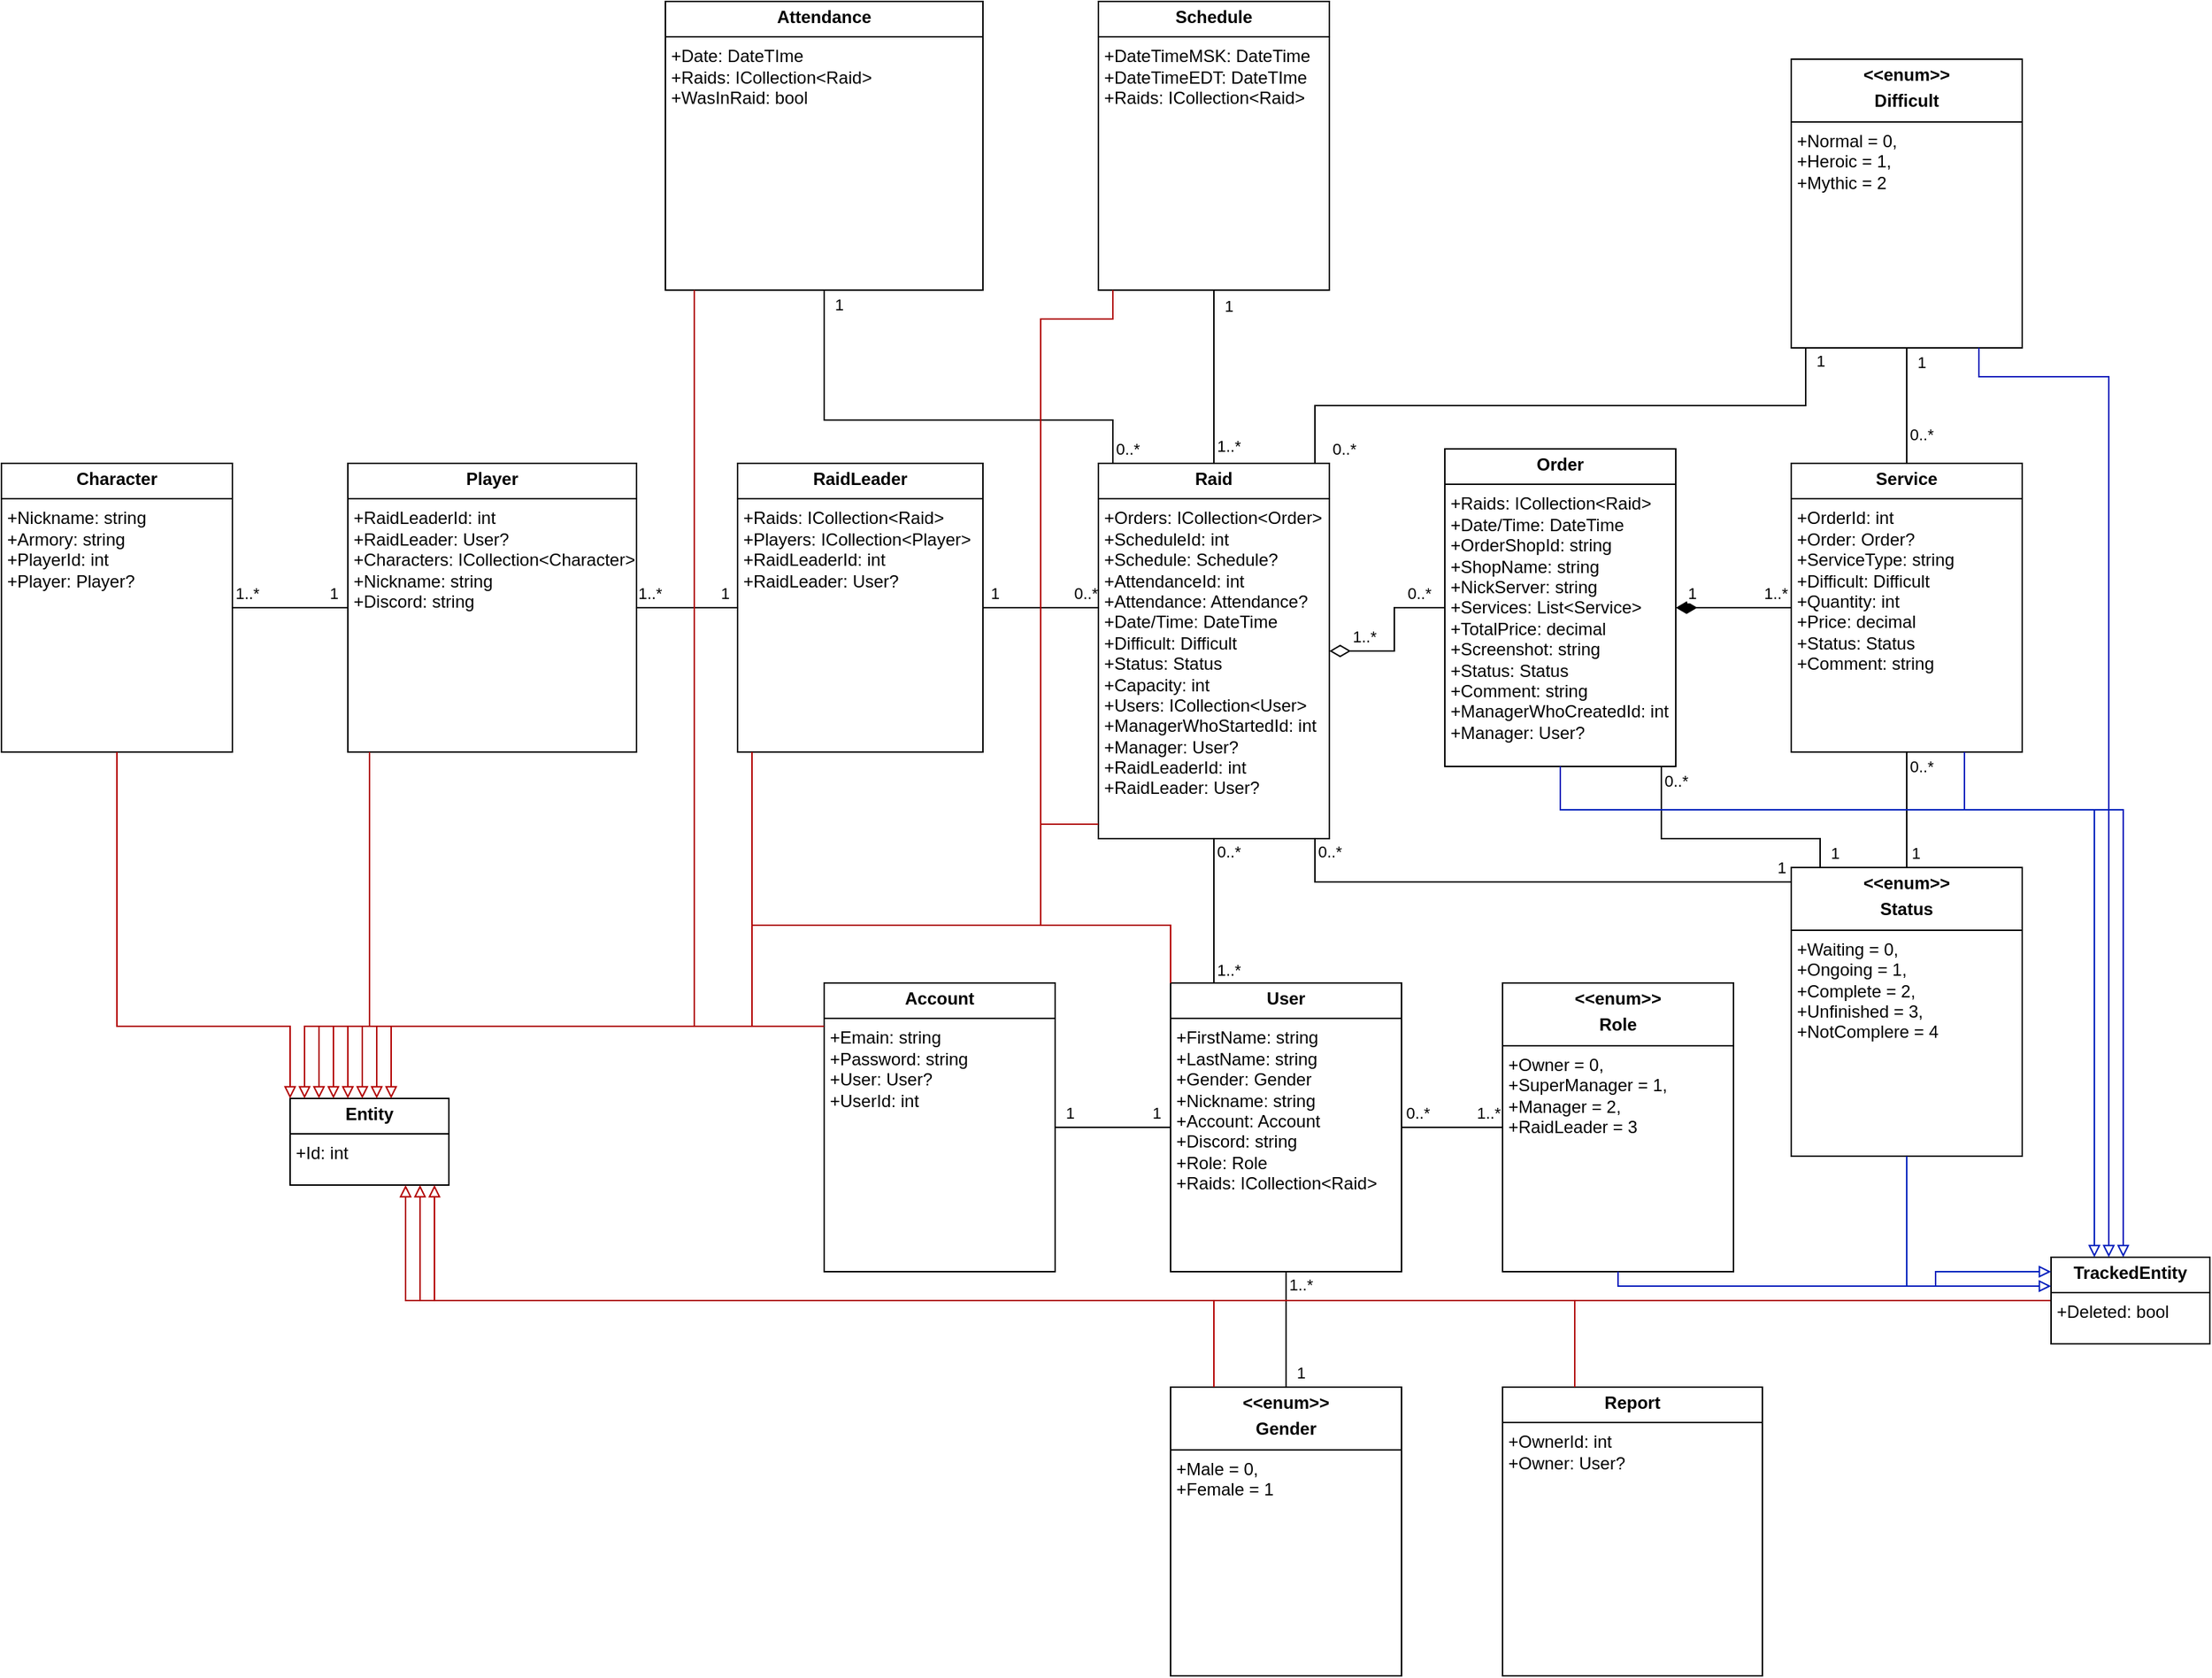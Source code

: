 <mxfile version="24.0.7" type="device">
  <diagram id="77C288hJzW4obfr29q6k" name="Страница — 1">
    <mxGraphModel dx="2595" dy="1624" grid="1" gridSize="10" guides="1" tooltips="1" connect="1" arrows="1" fold="1" page="1" pageScale="1" pageWidth="1169" pageHeight="827" math="0" shadow="0">
      <root>
        <mxCell id="0" />
        <mxCell id="1" parent="0" />
        <mxCell id="-LpLI6Wsh7tTM9T4UiT6-4" value="" style="edgeStyle=orthogonalEdgeStyle;rounded=0;orthogonalLoop=1;jettySize=auto;html=1;endArrow=diamondThin;endFill=0;startSize=6;endSize=12;" parent="1" source="k0Ee0VnrwTGtNqlD-m8w-1" target="zQSbb0ZGz_UOgyu7kRaQ-18" edge="1">
          <mxGeometry relative="1" as="geometry" />
        </mxCell>
        <mxCell id="-LpLI6Wsh7tTM9T4UiT6-5" value="1..*" style="edgeLabel;html=1;align=center;verticalAlign=middle;resizable=0;points=[];" parent="-LpLI6Wsh7tTM9T4UiT6-4" vertex="1" connectable="0">
          <mxGeometry x="0.757" relative="1" as="geometry">
            <mxPoint x="10" y="-10" as="offset" />
          </mxGeometry>
        </mxCell>
        <mxCell id="-LpLI6Wsh7tTM9T4UiT6-6" value="0..*" style="edgeLabel;html=1;align=center;verticalAlign=middle;resizable=0;points=[];" parent="-LpLI6Wsh7tTM9T4UiT6-4" vertex="1" connectable="0">
          <mxGeometry x="-0.443" y="1" relative="1" as="geometry">
            <mxPoint x="12" y="-11" as="offset" />
          </mxGeometry>
        </mxCell>
        <mxCell id="k0Ee0VnrwTGtNqlD-m8w-1" value="&lt;p style=&quot;margin:0px;margin-top:4px;text-align:center;&quot;&gt;&lt;b&gt;Order&lt;/b&gt;&lt;/p&gt;&lt;hr size=&quot;1&quot; style=&quot;border-style:solid;&quot;&gt;&lt;p style=&quot;margin:0px;margin-left:4px;&quot;&gt;+Raids: ICollection&amp;lt;Raid&amp;gt;&lt;/p&gt;&lt;p style=&quot;margin:0px;margin-left:4px;&quot;&gt;&lt;span style=&quot;background-color: initial;&quot;&gt;+Date/Time: DateTime&lt;/span&gt;&lt;br&gt;&lt;/p&gt;&lt;p style=&quot;margin:0px;margin-left:4px;&quot;&gt;+OrderShopId: string&lt;/p&gt;&lt;p style=&quot;margin:0px;margin-left:4px;&quot;&gt;+ShopName: string&lt;/p&gt;&lt;p style=&quot;margin:0px;margin-left:4px;&quot;&gt;+NickServer: string&lt;/p&gt;&lt;p style=&quot;margin:0px;margin-left:4px;&quot;&gt;+Services: List&amp;lt;Service&amp;gt;&lt;br&gt;+TotalPrice: decimal&lt;/p&gt;&lt;p style=&quot;margin:0px;margin-left:4px;&quot;&gt;+Screenshot: string&lt;/p&gt;&lt;p style=&quot;margin:0px;margin-left:4px;&quot;&gt;+Status: Status&lt;/p&gt;&lt;p style=&quot;margin:0px;margin-left:4px;&quot;&gt;+Comment: string&lt;br&gt;&lt;/p&gt;&lt;p style=&quot;margin:0px;margin-left:4px;&quot;&gt;+ManagerWhoCreatedId: int&lt;/p&gt;&lt;p style=&quot;margin:0px;margin-left:4px;&quot;&gt;+Manager: User?&lt;/p&gt;" style="verticalAlign=top;align=left;overflow=fill;html=1;whiteSpace=wrap;" parent="1" vertex="1">
          <mxGeometry x="960" y="110" width="160" height="220" as="geometry" />
        </mxCell>
        <mxCell id="-LpLI6Wsh7tTM9T4UiT6-1" style="edgeStyle=orthogonalEdgeStyle;rounded=0;orthogonalLoop=1;jettySize=auto;html=1;endArrow=diamondThin;endFill=1;startSize=6;endSize=12;" parent="1" source="k0Ee0VnrwTGtNqlD-m8w-2" target="k0Ee0VnrwTGtNqlD-m8w-1" edge="1">
          <mxGeometry relative="1" as="geometry" />
        </mxCell>
        <mxCell id="-LpLI6Wsh7tTM9T4UiT6-2" value="1" style="edgeLabel;html=1;align=center;verticalAlign=middle;resizable=0;points=[];" parent="-LpLI6Wsh7tTM9T4UiT6-1" vertex="1" connectable="0">
          <mxGeometry x="0.617" relative="1" as="geometry">
            <mxPoint x="-5" y="-10" as="offset" />
          </mxGeometry>
        </mxCell>
        <mxCell id="-LpLI6Wsh7tTM9T4UiT6-3" value="1..*" style="edgeLabel;html=1;align=center;verticalAlign=middle;resizable=0;points=[];" parent="-LpLI6Wsh7tTM9T4UiT6-1" vertex="1" connectable="0">
          <mxGeometry x="-0.717" y="-1" relative="1" as="geometry">
            <mxPoint y="-9" as="offset" />
          </mxGeometry>
        </mxCell>
        <mxCell id="k0Ee0VnrwTGtNqlD-m8w-2" value="&lt;p style=&quot;margin:0px;margin-top:4px;text-align:center;&quot;&gt;&lt;b&gt;Service&lt;/b&gt;&lt;/p&gt;&lt;hr size=&quot;1&quot; style=&quot;border-style:solid;&quot;&gt;&lt;p style=&quot;margin:0px;margin-left:4px;&quot;&gt;+OrderId: int&lt;/p&gt;&lt;p style=&quot;margin:0px;margin-left:4px;&quot;&gt;+Order: Order?&lt;br&gt;&lt;/p&gt;&lt;p style=&quot;margin:0px;margin-left:4px;&quot;&gt;+ServiceType: string&lt;/p&gt;&lt;p style=&quot;margin:0px;margin-left:4px;&quot;&gt;+Difficult: Difficult&lt;/p&gt;&lt;p style=&quot;margin:0px;margin-left:4px;&quot;&gt;+Quantity: int&lt;/p&gt;&lt;p style=&quot;margin:0px;margin-left:4px;&quot;&gt;+Price: decimal&lt;br&gt;+Status: Status&lt;/p&gt;&lt;p style=&quot;margin:0px;margin-left:4px;&quot;&gt;+Comment: string&lt;/p&gt;&lt;p style=&quot;margin:0px;margin-left:4px;&quot;&gt;&lt;br&gt;&lt;/p&gt;&lt;p style=&quot;margin:0px;margin-left:4px;&quot;&gt;&lt;br&gt;&lt;/p&gt;" style="verticalAlign=top;align=left;overflow=fill;html=1;whiteSpace=wrap;" parent="1" vertex="1">
          <mxGeometry x="1200" y="120" width="160" height="200" as="geometry" />
        </mxCell>
        <mxCell id="-LpLI6Wsh7tTM9T4UiT6-44" value="" style="edgeStyle=orthogonalEdgeStyle;rounded=0;orthogonalLoop=1;jettySize=auto;html=1;endArrow=none;endFill=0;" parent="1" source="zQSbb0ZGz_UOgyu7kRaQ-4" target="_yLJsXM8asYsxj5FulAV-17" edge="1">
          <mxGeometry relative="1" as="geometry" />
        </mxCell>
        <mxCell id="-LpLI6Wsh7tTM9T4UiT6-45" value="1" style="edgeLabel;html=1;align=center;verticalAlign=middle;resizable=0;points=[];" parent="-LpLI6Wsh7tTM9T4UiT6-44" vertex="1" connectable="0">
          <mxGeometry x="0.529" y="1" relative="1" as="geometry">
            <mxPoint x="9" y="9" as="offset" />
          </mxGeometry>
        </mxCell>
        <mxCell id="-LpLI6Wsh7tTM9T4UiT6-46" value="1..*" style="edgeLabel;html=1;align=center;verticalAlign=middle;resizable=0;points=[];" parent="-LpLI6Wsh7tTM9T4UiT6-44" vertex="1" connectable="0">
          <mxGeometry x="-0.775" y="1" relative="1" as="geometry">
            <mxPoint x="9" as="offset" />
          </mxGeometry>
        </mxCell>
        <mxCell id="-LpLI6Wsh7tTM9T4UiT6-47" value="" style="edgeStyle=orthogonalEdgeStyle;rounded=0;orthogonalLoop=1;jettySize=auto;html=1;endArrow=none;endFill=0;" parent="1" source="zQSbb0ZGz_UOgyu7kRaQ-4" target="_yLJsXM8asYsxj5FulAV-16" edge="1">
          <mxGeometry relative="1" as="geometry" />
        </mxCell>
        <mxCell id="-LpLI6Wsh7tTM9T4UiT6-48" value="1" style="edgeLabel;html=1;align=center;verticalAlign=middle;resizable=0;points=[];" parent="-LpLI6Wsh7tTM9T4UiT6-47" vertex="1" connectable="0">
          <mxGeometry x="-0.232" relative="1" as="geometry">
            <mxPoint x="20" y="-10" as="offset" />
          </mxGeometry>
        </mxCell>
        <mxCell id="-LpLI6Wsh7tTM9T4UiT6-49" value="1" style="edgeLabel;html=1;align=center;verticalAlign=middle;resizable=0;points=[];" parent="-LpLI6Wsh7tTM9T4UiT6-47" vertex="1" connectable="0">
          <mxGeometry x="0.508" y="2" relative="1" as="geometry">
            <mxPoint x="-10" y="-12" as="offset" />
          </mxGeometry>
        </mxCell>
        <mxCell id="OjiHCSG1bCC7971OdLfZ-1" style="edgeStyle=orthogonalEdgeStyle;rounded=0;orthogonalLoop=1;jettySize=auto;html=1;endArrow=none;endFill=0;" parent="1" source="zQSbb0ZGz_UOgyu7kRaQ-4" target="zQSbb0ZGz_UOgyu7kRaQ-18" edge="1">
          <mxGeometry relative="1" as="geometry">
            <Array as="points">
              <mxPoint x="800" y="450" />
              <mxPoint x="800" y="450" />
            </Array>
          </mxGeometry>
        </mxCell>
        <mxCell id="OjiHCSG1bCC7971OdLfZ-5" value="0..*" style="edgeLabel;html=1;align=center;verticalAlign=middle;resizable=0;points=[];" parent="OjiHCSG1bCC7971OdLfZ-1" vertex="1" connectable="0">
          <mxGeometry x="0.825" relative="1" as="geometry">
            <mxPoint x="10" as="offset" />
          </mxGeometry>
        </mxCell>
        <mxCell id="OjiHCSG1bCC7971OdLfZ-6" value="1..*" style="edgeLabel;html=1;align=center;verticalAlign=middle;resizable=0;points=[];" parent="OjiHCSG1bCC7971OdLfZ-1" vertex="1" connectable="0">
          <mxGeometry x="-0.819" relative="1" as="geometry">
            <mxPoint x="10" as="offset" />
          </mxGeometry>
        </mxCell>
        <mxCell id="zQSbb0ZGz_UOgyu7kRaQ-4" value="&lt;p style=&quot;margin:0px;margin-top:4px;text-align:center;&quot;&gt;&lt;b&gt;User&lt;/b&gt;&lt;/p&gt;&lt;hr size=&quot;1&quot; style=&quot;border-style:solid;&quot;&gt;&lt;p style=&quot;margin:0px;margin-left:4px;&quot;&gt;+FirstName: string&lt;br&gt;+LastName: string&lt;br&gt;+Gender: Gender&lt;/p&gt;&lt;p style=&quot;margin:0px;margin-left:4px;&quot;&gt;+Nickname: string&lt;br&gt;&lt;/p&gt;&lt;p style=&quot;margin:0px;margin-left:4px;&quot;&gt;+Account: Account&lt;/p&gt;&lt;p style=&quot;margin: 0px 0px 0px 4px;&quot;&gt;+Discord: string&lt;/p&gt;&lt;p style=&quot;margin: 0px 0px 0px 4px;&quot;&gt;+Role: Role&lt;/p&gt;&lt;p style=&quot;margin: 0px 0px 0px 4px;&quot;&gt;+Raids: ICollection&amp;lt;Raid&amp;gt;&lt;/p&gt;&lt;div&gt;&lt;br&gt;&lt;/div&gt;&lt;div&gt;&lt;br&gt;&lt;/div&gt;" style="verticalAlign=top;align=left;overflow=fill;html=1;whiteSpace=wrap;" parent="1" vertex="1">
          <mxGeometry x="770" y="480" width="160" height="200" as="geometry" />
        </mxCell>
        <mxCell id="-LpLI6Wsh7tTM9T4UiT6-7" value="" style="edgeStyle=orthogonalEdgeStyle;rounded=0;orthogonalLoop=1;jettySize=auto;html=1;endArrow=none;endFill=0;" parent="1" source="zQSbb0ZGz_UOgyu7kRaQ-18" target="zQSbb0ZGz_UOgyu7kRaQ-19" edge="1">
          <mxGeometry relative="1" as="geometry">
            <Array as="points">
              <mxPoint x="680" y="220" />
              <mxPoint x="680" y="220" />
            </Array>
          </mxGeometry>
        </mxCell>
        <mxCell id="-LpLI6Wsh7tTM9T4UiT6-8" value="1" style="edgeLabel;html=1;align=center;verticalAlign=middle;resizable=0;points=[];" parent="-LpLI6Wsh7tTM9T4UiT6-7" vertex="1" connectable="0">
          <mxGeometry x="0.785" relative="1" as="geometry">
            <mxPoint x="-1" y="-10" as="offset" />
          </mxGeometry>
        </mxCell>
        <mxCell id="-LpLI6Wsh7tTM9T4UiT6-9" value="0..*" style="edgeLabel;html=1;align=center;verticalAlign=middle;resizable=0;points=[];" parent="-LpLI6Wsh7tTM9T4UiT6-7" vertex="1" connectable="0">
          <mxGeometry x="-0.829" y="-3" relative="1" as="geometry">
            <mxPoint x="-2" y="-7" as="offset" />
          </mxGeometry>
        </mxCell>
        <mxCell id="-LpLI6Wsh7tTM9T4UiT6-10" value="" style="edgeStyle=orthogonalEdgeStyle;rounded=0;orthogonalLoop=1;jettySize=auto;html=1;endArrow=none;endFill=0;" parent="1" source="zQSbb0ZGz_UOgyu7kRaQ-18" target="zQSbb0ZGz_UOgyu7kRaQ-33" edge="1">
          <mxGeometry relative="1" as="geometry" />
        </mxCell>
        <mxCell id="-LpLI6Wsh7tTM9T4UiT6-11" value="1" style="edgeLabel;html=1;align=center;verticalAlign=middle;resizable=0;points=[];" parent="-LpLI6Wsh7tTM9T4UiT6-10" vertex="1" connectable="0">
          <mxGeometry x="0.746" relative="1" as="geometry">
            <mxPoint x="10" y="-4" as="offset" />
          </mxGeometry>
        </mxCell>
        <mxCell id="-LpLI6Wsh7tTM9T4UiT6-12" value="1..*" style="edgeLabel;html=1;align=center;verticalAlign=middle;resizable=0;points=[];" parent="-LpLI6Wsh7tTM9T4UiT6-10" vertex="1" connectable="0">
          <mxGeometry x="-0.527" y="-2" relative="1" as="geometry">
            <mxPoint x="8" y="16" as="offset" />
          </mxGeometry>
        </mxCell>
        <mxCell id="zQSbb0ZGz_UOgyu7kRaQ-18" value="&lt;p style=&quot;margin:0px;margin-top:4px;text-align:center;&quot;&gt;&lt;b&gt;Raid&lt;/b&gt;&lt;/p&gt;&lt;hr size=&quot;1&quot; style=&quot;border-style:solid;&quot;&gt;&lt;p style=&quot;margin:0px;margin-left:4px;&quot;&gt;&lt;span style=&quot;background-color: initial;&quot;&gt;+Orders: ICollection&amp;lt;Order&amp;gt;&lt;/span&gt;&lt;/p&gt;&lt;p style=&quot;margin:0px;margin-left:4px;&quot;&gt;+ScheduleId: int&lt;/p&gt;&lt;p style=&quot;margin:0px;margin-left:4px;&quot;&gt;+Schedule: Schedule?&lt;/p&gt;&lt;p style=&quot;margin:0px;margin-left:4px;&quot;&gt;+AttendanceId: int&lt;/p&gt;&lt;p style=&quot;margin:0px;margin-left:4px;&quot;&gt;+Attendance: Attendance?&lt;/p&gt;&lt;p style=&quot;margin:0px;margin-left:4px;&quot;&gt;&lt;span style=&quot;background-color: initial;&quot;&gt;+Date/Time: DateTime&lt;/span&gt;&lt;/p&gt;&lt;p style=&quot;margin:0px;margin-left:4px;&quot;&gt;+Difficult: Difficult&lt;/p&gt;&lt;p style=&quot;margin:0px;margin-left:4px;&quot;&gt;+Status: Status&lt;/p&gt;&lt;p style=&quot;margin:0px;margin-left:4px;&quot;&gt;+Capacity: int&lt;/p&gt;&lt;p style=&quot;margin:0px;margin-left:4px;&quot;&gt;+Users: ICollection&amp;lt;User&amp;gt;&lt;/p&gt;&lt;p style=&quot;margin:0px;margin-left:4px;&quot;&gt;+ManagerWhoStartedId: int&lt;/p&gt;&lt;p style=&quot;margin:0px;margin-left:4px;&quot;&gt;+Manager: User?&lt;/p&gt;&lt;p style=&quot;margin:0px;margin-left:4px;&quot;&gt;&lt;span style=&quot;background-color: initial;&quot;&gt;+RaidLeaderId: int&lt;/span&gt;&lt;/p&gt;&lt;p style=&quot;margin:0px;margin-left:4px;&quot;&gt;&lt;span style=&quot;background-color: initial;&quot;&gt;+RaidLeader: User?&lt;/span&gt;&lt;/p&gt;&lt;p style=&quot;margin:0px;margin-left:4px;&quot;&gt;&lt;br&gt;&lt;/p&gt;" style="verticalAlign=top;align=left;overflow=fill;html=1;whiteSpace=wrap;" parent="1" vertex="1">
          <mxGeometry x="720" y="120" width="160" height="260" as="geometry" />
        </mxCell>
        <mxCell id="zQSbb0ZGz_UOgyu7kRaQ-19" value="&lt;p style=&quot;margin:0px;margin-top:4px;text-align:center;&quot;&gt;&lt;b&gt;RaidLeader&lt;/b&gt;&lt;/p&gt;&lt;hr size=&quot;1&quot; style=&quot;border-style:solid;&quot;&gt;&lt;p style=&quot;margin:0px;margin-left:4px;&quot;&gt;+Raids: ICollection&amp;lt;Raid&amp;gt;&lt;/p&gt;&lt;p style=&quot;margin:0px;margin-left:4px;&quot;&gt;+Players: ICollection&amp;lt;Player&amp;gt;&lt;/p&gt;&lt;p style=&quot;margin:0px;margin-left:4px;&quot;&gt;+RaidLeaderId: int&lt;/p&gt;&lt;p style=&quot;margin:0px;margin-left:4px;&quot;&gt;+RaidLeader: User?&lt;/p&gt;" style="verticalAlign=top;align=left;overflow=fill;html=1;whiteSpace=wrap;" parent="1" vertex="1">
          <mxGeometry x="470" y="120" width="170" height="200" as="geometry" />
        </mxCell>
        <mxCell id="-LpLI6Wsh7tTM9T4UiT6-20" value="1" style="edgeStyle=orthogonalEdgeStyle;rounded=0;orthogonalLoop=1;jettySize=auto;html=1;endArrow=none;endFill=0;" parent="1" source="zQSbb0ZGz_UOgyu7kRaQ-20" target="zQSbb0ZGz_UOgyu7kRaQ-18" edge="1">
          <mxGeometry x="-0.938" y="10" relative="1" as="geometry">
            <Array as="points">
              <mxPoint x="530" y="90" />
              <mxPoint x="730" y="90" />
            </Array>
            <mxPoint as="offset" />
          </mxGeometry>
        </mxCell>
        <mxCell id="-LpLI6Wsh7tTM9T4UiT6-21" value="0..*" style="edgeLabel;html=1;align=center;verticalAlign=middle;resizable=0;points=[];" parent="-LpLI6Wsh7tTM9T4UiT6-20" vertex="1" connectable="0">
          <mxGeometry x="0.947" y="3" relative="1" as="geometry">
            <mxPoint x="7" y="-2" as="offset" />
          </mxGeometry>
        </mxCell>
        <mxCell id="zQSbb0ZGz_UOgyu7kRaQ-20" value="&lt;p style=&quot;margin:0px;margin-top:4px;text-align:center;&quot;&gt;&lt;b&gt;Attendance&lt;/b&gt;&lt;/p&gt;&lt;hr size=&quot;1&quot; style=&quot;border-style:solid;&quot;&gt;&lt;p style=&quot;margin:0px;margin-left:4px;&quot;&gt;&lt;span style=&quot;background-color: initial;&quot;&gt;+Date: DateTIme&lt;/span&gt;&lt;br&gt;&lt;/p&gt;&lt;p style=&quot;margin:0px;margin-left:4px;&quot;&gt;+Raids: ICollection&amp;lt;Raid&amp;gt;&lt;/p&gt;&lt;p style=&quot;margin:0px;margin-left:4px;&quot;&gt;+WasInRaid: bool&lt;/p&gt;" style="verticalAlign=top;align=left;overflow=fill;html=1;whiteSpace=wrap;" parent="1" vertex="1">
          <mxGeometry x="420" y="-200" width="220" height="200" as="geometry" />
        </mxCell>
        <mxCell id="-LpLI6Wsh7tTM9T4UiT6-14" value="" style="edgeStyle=orthogonalEdgeStyle;rounded=0;orthogonalLoop=1;jettySize=auto;html=1;endArrow=none;endFill=0;" parent="1" source="zQSbb0ZGz_UOgyu7kRaQ-21" target="zQSbb0ZGz_UOgyu7kRaQ-19" edge="1">
          <mxGeometry relative="1" as="geometry" />
        </mxCell>
        <mxCell id="-LpLI6Wsh7tTM9T4UiT6-15" value="1" style="edgeLabel;html=1;align=center;verticalAlign=middle;resizable=0;points=[];" parent="-LpLI6Wsh7tTM9T4UiT6-14" vertex="1" connectable="0">
          <mxGeometry x="0.742" y="2" relative="1" as="geometry">
            <mxPoint y="-8" as="offset" />
          </mxGeometry>
        </mxCell>
        <mxCell id="-LpLI6Wsh7tTM9T4UiT6-16" value="1..*" style="edgeLabel;html=1;align=center;verticalAlign=middle;resizable=0;points=[];" parent="-LpLI6Wsh7tTM9T4UiT6-14" vertex="1" connectable="0">
          <mxGeometry x="-0.738" y="2" relative="1" as="geometry">
            <mxPoint y="-8" as="offset" />
          </mxGeometry>
        </mxCell>
        <mxCell id="-LpLI6Wsh7tTM9T4UiT6-17" value="" style="edgeStyle=orthogonalEdgeStyle;rounded=0;orthogonalLoop=1;jettySize=auto;html=1;endArrow=none;endFill=0;" parent="1" source="zQSbb0ZGz_UOgyu7kRaQ-21" target="zQSbb0ZGz_UOgyu7kRaQ-22" edge="1">
          <mxGeometry relative="1" as="geometry" />
        </mxCell>
        <mxCell id="-LpLI6Wsh7tTM9T4UiT6-18" value="1..*" style="edgeLabel;html=1;align=center;verticalAlign=middle;resizable=0;points=[];" parent="-LpLI6Wsh7tTM9T4UiT6-17" vertex="1" connectable="0">
          <mxGeometry x="0.613" relative="1" as="geometry">
            <mxPoint x="-6" y="-10" as="offset" />
          </mxGeometry>
        </mxCell>
        <mxCell id="-LpLI6Wsh7tTM9T4UiT6-19" value="1" style="edgeLabel;html=1;align=center;verticalAlign=middle;resizable=0;points=[];" parent="-LpLI6Wsh7tTM9T4UiT6-17" vertex="1" connectable="0">
          <mxGeometry x="-0.471" y="2" relative="1" as="geometry">
            <mxPoint x="11" y="-12" as="offset" />
          </mxGeometry>
        </mxCell>
        <mxCell id="zQSbb0ZGz_UOgyu7kRaQ-21" value="&lt;p style=&quot;margin:0px;margin-top:4px;text-align:center;&quot;&gt;&lt;b&gt;Player&lt;/b&gt;&lt;/p&gt;&lt;hr size=&quot;1&quot; style=&quot;border-style:solid;&quot;&gt;&lt;p style=&quot;margin:0px;margin-left:4px;&quot;&gt;+RaidLeaderId: int&lt;br&gt;+RaidLeader: User?&lt;/p&gt;&lt;p style=&quot;margin:0px;margin-left:4px;&quot;&gt;+Characters: ICollection&amp;lt;Character&amp;gt;&lt;br&gt;&lt;/p&gt;&lt;p style=&quot;margin:0px;margin-left:4px;&quot;&gt;+Nickname: string&lt;/p&gt;&lt;p style=&quot;margin:0px;margin-left:4px;&quot;&gt;+Discord: string&lt;/p&gt;&lt;p style=&quot;margin:0px;margin-left:4px;&quot;&gt;&lt;br&gt;&lt;/p&gt;" style="verticalAlign=top;align=left;overflow=fill;html=1;whiteSpace=wrap;" parent="1" vertex="1">
          <mxGeometry x="200" y="120" width="200" height="200" as="geometry" />
        </mxCell>
        <mxCell id="zQSbb0ZGz_UOgyu7kRaQ-22" value="&lt;p style=&quot;margin:0px;margin-top:4px;text-align:center;&quot;&gt;&lt;b&gt;Character&lt;/b&gt;&lt;/p&gt;&lt;hr size=&quot;1&quot; style=&quot;border-style:solid;&quot;&gt;&lt;p style=&quot;margin:0px;margin-left:4px;&quot;&gt;+Nickname: string&lt;br&gt;+Armory: string&lt;br&gt;+PlayerId: int&lt;/p&gt;&lt;p style=&quot;margin:0px;margin-left:4px;&quot;&gt;+Player: Player?&lt;/p&gt;" style="verticalAlign=top;align=left;overflow=fill;html=1;whiteSpace=wrap;" parent="1" vertex="1">
          <mxGeometry x="-40" y="120" width="160" height="200" as="geometry" />
        </mxCell>
        <mxCell id="zQSbb0ZGz_UOgyu7kRaQ-32" value="&lt;p style=&quot;margin:0px;margin-top:4px;text-align:center;&quot;&gt;&lt;b&gt;Report&lt;/b&gt;&lt;/p&gt;&lt;hr size=&quot;1&quot; style=&quot;border-style:solid;&quot;&gt;&lt;p style=&quot;margin:0px;margin-left:4px;&quot;&gt;&lt;span style=&quot;background-color: initial;&quot;&gt;+OwnerId: int&lt;/span&gt;&lt;br&gt;&lt;/p&gt;&lt;p style=&quot;margin:0px;margin-left:4px;&quot;&gt;+Owner: User?&lt;/p&gt;" style="verticalAlign=top;align=left;overflow=fill;html=1;whiteSpace=wrap;" parent="1" vertex="1">
          <mxGeometry x="1000" y="760" width="180" height="200" as="geometry" />
        </mxCell>
        <mxCell id="zQSbb0ZGz_UOgyu7kRaQ-33" value="&lt;p style=&quot;margin:0px;margin-top:4px;text-align:center;&quot;&gt;&lt;b&gt;Schedule&lt;/b&gt;&lt;/p&gt;&lt;hr size=&quot;1&quot; style=&quot;border-style:solid;&quot;&gt;&lt;p style=&quot;margin:0px;margin-left:4px;&quot;&gt;&lt;span style=&quot;background-color: initial;&quot;&gt;+DateTimeMSK: DateTime&lt;/span&gt;&lt;br&gt;&lt;/p&gt;&lt;p style=&quot;margin:0px;margin-left:4px;&quot;&gt;+DateTimeEDT: DateTIme&lt;/p&gt;&lt;p style=&quot;margin:0px;margin-left:4px;&quot;&gt;+Raids: ICollection&amp;lt;Raid&amp;gt;&lt;/p&gt;" style="verticalAlign=top;align=left;overflow=fill;html=1;whiteSpace=wrap;" parent="1" vertex="1">
          <mxGeometry x="720" y="-200" width="160" height="200" as="geometry" />
        </mxCell>
        <mxCell id="zQSbb0ZGz_UOgyu7kRaQ-40" value="&lt;p style=&quot;margin:0px;margin-top:4px;text-align:center;&quot;&gt;&lt;b&gt;&amp;lt;&amp;lt;enum&amp;gt;&amp;gt;&lt;/b&gt;&lt;/p&gt;&lt;p style=&quot;margin:0px;margin-top:4px;text-align:center;&quot;&gt;&lt;b&gt;Difficult&lt;/b&gt;&lt;/p&gt;&lt;hr size=&quot;1&quot; style=&quot;border-style:solid;&quot;&gt;&lt;p style=&quot;margin:0px;margin-left:4px;&quot;&gt;+Normal = 0,&lt;/p&gt;&lt;p style=&quot;margin:0px;margin-left:4px;&quot;&gt;+Heroic = 1,&lt;/p&gt;&lt;p style=&quot;margin:0px;margin-left:4px;&quot;&gt;+Mythic = 2&lt;/p&gt;&lt;p style=&quot;margin:0px;margin-left:4px;&quot;&gt;&lt;br&gt;&lt;/p&gt;" style="verticalAlign=top;align=left;overflow=fill;html=1;whiteSpace=wrap;" parent="1" vertex="1">
          <mxGeometry x="1200" y="-160" width="160" height="200" as="geometry" />
        </mxCell>
        <mxCell id="zQSbb0ZGz_UOgyu7kRaQ-43" value="&lt;p style=&quot;margin:0px;margin-top:4px;text-align:center;&quot;&gt;&lt;b&gt;&amp;lt;&amp;lt;enum&amp;gt;&amp;gt;&lt;/b&gt;&lt;/p&gt;&lt;p style=&quot;margin:0px;margin-top:4px;text-align:center;&quot;&gt;&lt;b&gt;Status&lt;/b&gt;&lt;/p&gt;&lt;hr size=&quot;1&quot; style=&quot;border-style:solid;&quot;&gt;&lt;p style=&quot;margin:0px;margin-left:4px;&quot;&gt;+Waiting = 0,&lt;/p&gt;&lt;p style=&quot;margin:0px;margin-left:4px;&quot;&gt;+Ongoing = 1,&lt;/p&gt;&lt;p style=&quot;margin:0px;margin-left:4px;&quot;&gt;+Complete = 2,&lt;/p&gt;&lt;p style=&quot;margin:0px;margin-left:4px;&quot;&gt;+Unfinished = 3,&lt;/p&gt;&lt;p style=&quot;margin:0px;margin-left:4px;&quot;&gt;+NotComplere = 4&lt;/p&gt;&lt;p style=&quot;margin:0px;margin-left:4px;&quot;&gt;&lt;br&gt;&lt;/p&gt;" style="verticalAlign=top;align=left;overflow=fill;html=1;whiteSpace=wrap;" parent="1" vertex="1">
          <mxGeometry x="1200" y="400" width="160" height="200" as="geometry" />
        </mxCell>
        <mxCell id="_yLJsXM8asYsxj5FulAV-16" value="&lt;p style=&quot;margin:0px;margin-top:4px;text-align:center;&quot;&gt;&lt;b&gt;Account&lt;/b&gt;&lt;/p&gt;&lt;hr size=&quot;1&quot; style=&quot;border-style:solid;&quot;&gt;&lt;p style=&quot;margin:0px;margin-left:4px;&quot;&gt;+Emain: string&lt;/p&gt;&lt;p style=&quot;margin:0px;margin-left:4px;&quot;&gt;+Password: string&lt;/p&gt;&lt;p style=&quot;margin:0px;margin-left:4px;&quot;&gt;+User: User?&lt;/p&gt;&lt;p style=&quot;margin:0px;margin-left:4px;&quot;&gt;+UserId: int&lt;/p&gt;&lt;p style=&quot;margin:0px;margin-left:4px;&quot;&gt;&lt;br&gt;&lt;/p&gt;&lt;p style=&quot;margin:0px;margin-left:4px;&quot;&gt;&lt;br&gt;&lt;/p&gt;" style="verticalAlign=top;align=left;overflow=fill;html=1;whiteSpace=wrap;" parent="1" vertex="1">
          <mxGeometry x="530" y="480" width="160" height="200" as="geometry" />
        </mxCell>
        <mxCell id="_yLJsXM8asYsxj5FulAV-17" value="&lt;p style=&quot;margin:0px;margin-top:4px;text-align:center;&quot;&gt;&lt;b&gt;&amp;lt;&amp;lt;enum&amp;gt;&amp;gt;&lt;/b&gt;&lt;/p&gt;&lt;p style=&quot;margin:0px;margin-top:4px;text-align:center;&quot;&gt;&lt;b&gt;Gender&lt;/b&gt;&lt;/p&gt;&lt;hr size=&quot;1&quot; style=&quot;border-style:solid;&quot;&gt;&lt;p style=&quot;margin:0px;margin-left:4px;&quot;&gt;+Male = 0,&lt;/p&gt;&lt;p style=&quot;margin:0px;margin-left:4px;&quot;&gt;+Female = 1&lt;/p&gt;&lt;p style=&quot;margin:0px;margin-left:4px;&quot;&gt;&lt;br&gt;&lt;/p&gt;&lt;p style=&quot;margin:0px;margin-left:4px;&quot;&gt;&lt;br&gt;&lt;/p&gt;" style="verticalAlign=top;align=left;overflow=fill;html=1;whiteSpace=wrap;" parent="1" vertex="1">
          <mxGeometry x="770" y="760" width="160" height="200" as="geometry" />
        </mxCell>
        <mxCell id="_yLJsXM8asYsxj5FulAV-26" value="&lt;p style=&quot;margin:0px;margin-top:4px;text-align:center;&quot;&gt;&lt;b&gt;&amp;lt;&amp;lt;enum&amp;gt;&amp;gt;&lt;/b&gt;&lt;/p&gt;&lt;p style=&quot;margin:0px;margin-top:4px;text-align:center;&quot;&gt;&lt;b&gt;Role&lt;/b&gt;&lt;/p&gt;&lt;hr size=&quot;1&quot; style=&quot;border-style:solid;&quot;&gt;&lt;p style=&quot;margin: 0px 0px 0px 4px;&quot;&gt;+Owner = 0,&lt;/p&gt;&lt;p style=&quot;margin: 0px 0px 0px 4px;&quot;&gt;+SuperManager = 1,&lt;/p&gt;&lt;p style=&quot;margin: 0px 0px 0px 4px;&quot;&gt;+Manager = 2,&lt;/p&gt;&lt;p style=&quot;margin: 0px 0px 0px 4px;&quot;&gt;+RaidLeader = 3&lt;/p&gt;&lt;p style=&quot;margin:0px;margin-left:4px;&quot;&gt;&lt;br&gt;&lt;/p&gt;" style="verticalAlign=top;align=left;overflow=fill;html=1;whiteSpace=wrap;" parent="1" vertex="1">
          <mxGeometry x="1000" y="480" width="160" height="200" as="geometry" />
        </mxCell>
        <mxCell id="_yLJsXM8asYsxj5FulAV-56" value="&lt;p style=&quot;margin:0px;margin-top:4px;text-align:center;&quot;&gt;&lt;b&gt;Entity&lt;/b&gt;&lt;/p&gt;&lt;hr size=&quot;1&quot; style=&quot;border-style:solid;&quot;&gt;&lt;p style=&quot;margin:0px;margin-left:4px;&quot;&gt;+Id: int&lt;/p&gt;" style="verticalAlign=top;align=left;overflow=fill;html=1;whiteSpace=wrap;" parent="1" vertex="1">
          <mxGeometry x="160" y="560" width="110" height="60" as="geometry" />
        </mxCell>
        <mxCell id="OjiHCSG1bCC7971OdLfZ-8" value="" style="edgeStyle=orthogonalEdgeStyle;rounded=0;orthogonalLoop=1;jettySize=auto;html=1;endArrow=block;endFill=0;fillColor=#e51400;strokeColor=#B20000;" parent="1" source="_yLJsXM8asYsxj5FulAV-57" target="_yLJsXM8asYsxj5FulAV-56" edge="1">
          <mxGeometry relative="1" as="geometry">
            <Array as="points">
              <mxPoint x="260" y="700" />
            </Array>
          </mxGeometry>
        </mxCell>
        <mxCell id="_yLJsXM8asYsxj5FulAV-57" value="&lt;p style=&quot;margin:0px;margin-top:4px;text-align:center;&quot;&gt;&lt;b&gt;TrackedEntity&lt;/b&gt;&lt;/p&gt;&lt;hr size=&quot;1&quot; style=&quot;border-style:solid;&quot;&gt;&lt;p style=&quot;margin:0px;margin-left:4px;&quot;&gt;+Deleted: bool&lt;/p&gt;" style="verticalAlign=top;align=left;overflow=fill;html=1;whiteSpace=wrap;" parent="1" vertex="1">
          <mxGeometry x="1380" y="670" width="110" height="60" as="geometry" />
        </mxCell>
        <mxCell id="-LpLI6Wsh7tTM9T4UiT6-22" value="" style="endArrow=none;html=1;rounded=0;startArrow=none;startFill=0;endSize=6;startSize=12;" parent="1" source="k0Ee0VnrwTGtNqlD-m8w-2" target="zQSbb0ZGz_UOgyu7kRaQ-40" edge="1">
          <mxGeometry width="50" height="50" relative="1" as="geometry">
            <mxPoint x="1090" y="180" as="sourcePoint" />
            <mxPoint x="1140" y="130" as="targetPoint" />
          </mxGeometry>
        </mxCell>
        <mxCell id="-LpLI6Wsh7tTM9T4UiT6-25" value="0..*" style="edgeLabel;html=1;align=center;verticalAlign=middle;resizable=0;points=[];" parent="-LpLI6Wsh7tTM9T4UiT6-22" vertex="1" connectable="0">
          <mxGeometry x="-0.765" relative="1" as="geometry">
            <mxPoint x="10" y="-11" as="offset" />
          </mxGeometry>
        </mxCell>
        <mxCell id="-LpLI6Wsh7tTM9T4UiT6-26" value="1" style="edgeLabel;html=1;align=center;verticalAlign=middle;resizable=0;points=[];" parent="-LpLI6Wsh7tTM9T4UiT6-22" vertex="1" connectable="0">
          <mxGeometry x="0.58" y="-2" relative="1" as="geometry">
            <mxPoint x="8" y="-7" as="offset" />
          </mxGeometry>
        </mxCell>
        <mxCell id="-LpLI6Wsh7tTM9T4UiT6-23" value="" style="endArrow=none;html=1;rounded=0;edgeStyle=orthogonalEdgeStyle;startArrow=none;startFill=0;startSize=12;" parent="1" source="zQSbb0ZGz_UOgyu7kRaQ-18" target="zQSbb0ZGz_UOgyu7kRaQ-40" edge="1">
          <mxGeometry width="50" height="50" relative="1" as="geometry">
            <mxPoint x="1290" y="130" as="sourcePoint" />
            <mxPoint x="1290" y="50" as="targetPoint" />
            <Array as="points">
              <mxPoint x="870" y="80" />
              <mxPoint x="1210" y="80" />
            </Array>
          </mxGeometry>
        </mxCell>
        <mxCell id="-LpLI6Wsh7tTM9T4UiT6-27" value="1" style="edgeLabel;html=1;align=center;verticalAlign=middle;resizable=0;points=[];" parent="-LpLI6Wsh7tTM9T4UiT6-23" vertex="1" connectable="0">
          <mxGeometry x="0.956" y="-2" relative="1" as="geometry">
            <mxPoint x="8" as="offset" />
          </mxGeometry>
        </mxCell>
        <mxCell id="-LpLI6Wsh7tTM9T4UiT6-28" value="0..*" style="edgeLabel;html=1;align=center;verticalAlign=middle;resizable=0;points=[];" parent="-LpLI6Wsh7tTM9T4UiT6-23" vertex="1" connectable="0">
          <mxGeometry x="-0.896" y="-4" relative="1" as="geometry">
            <mxPoint x="16" y="12" as="offset" />
          </mxGeometry>
        </mxCell>
        <mxCell id="-LpLI6Wsh7tTM9T4UiT6-29" value="" style="endArrow=none;html=1;rounded=0;startArrow=none;startFill=0;endSize=6;startSize=12;" parent="1" source="k0Ee0VnrwTGtNqlD-m8w-2" target="zQSbb0ZGz_UOgyu7kRaQ-43" edge="1">
          <mxGeometry width="50" height="50" relative="1" as="geometry">
            <mxPoint x="1290" y="130" as="sourcePoint" />
            <mxPoint x="1290" y="50" as="targetPoint" />
          </mxGeometry>
        </mxCell>
        <mxCell id="-LpLI6Wsh7tTM9T4UiT6-30" value="0..*" style="edgeLabel;html=1;align=center;verticalAlign=middle;resizable=0;points=[];" parent="-LpLI6Wsh7tTM9T4UiT6-29" vertex="1" connectable="0">
          <mxGeometry x="-0.765" relative="1" as="geometry">
            <mxPoint x="10" as="offset" />
          </mxGeometry>
        </mxCell>
        <mxCell id="-LpLI6Wsh7tTM9T4UiT6-31" value="1" style="edgeLabel;html=1;align=center;verticalAlign=middle;resizable=0;points=[];" parent="-LpLI6Wsh7tTM9T4UiT6-29" vertex="1" connectable="0">
          <mxGeometry x="0.58" y="-2" relative="1" as="geometry">
            <mxPoint x="8" y="7" as="offset" />
          </mxGeometry>
        </mxCell>
        <mxCell id="-LpLI6Wsh7tTM9T4UiT6-32" value="" style="endArrow=none;html=1;rounded=0;startArrow=none;startFill=0;endSize=6;startSize=12;edgeStyle=orthogonalEdgeStyle;" parent="1" source="k0Ee0VnrwTGtNqlD-m8w-1" target="zQSbb0ZGz_UOgyu7kRaQ-43" edge="1">
          <mxGeometry width="50" height="50" relative="1" as="geometry">
            <mxPoint x="1290" y="330" as="sourcePoint" />
            <mxPoint x="1290" y="410" as="targetPoint" />
            <Array as="points">
              <mxPoint x="1110" y="380" />
              <mxPoint x="1220" y="380" />
            </Array>
          </mxGeometry>
        </mxCell>
        <mxCell id="-LpLI6Wsh7tTM9T4UiT6-33" value="0..*" style="edgeLabel;html=1;align=center;verticalAlign=middle;resizable=0;points=[];" parent="-LpLI6Wsh7tTM9T4UiT6-32" vertex="1" connectable="0">
          <mxGeometry x="-0.765" relative="1" as="geometry">
            <mxPoint x="10" y="-11" as="offset" />
          </mxGeometry>
        </mxCell>
        <mxCell id="-LpLI6Wsh7tTM9T4UiT6-34" value="1" style="edgeLabel;html=1;align=center;verticalAlign=middle;resizable=0;points=[];" parent="-LpLI6Wsh7tTM9T4UiT6-32" vertex="1" connectable="0">
          <mxGeometry x="0.58" y="-2" relative="1" as="geometry">
            <mxPoint x="28" y="8" as="offset" />
          </mxGeometry>
        </mxCell>
        <mxCell id="-LpLI6Wsh7tTM9T4UiT6-35" value="" style="endArrow=none;html=1;rounded=0;startArrow=none;startFill=0;endSize=6;startSize=12;edgeStyle=orthogonalEdgeStyle;" parent="1" source="zQSbb0ZGz_UOgyu7kRaQ-18" target="zQSbb0ZGz_UOgyu7kRaQ-43" edge="1">
          <mxGeometry width="50" height="50" relative="1" as="geometry">
            <mxPoint x="1300" y="340" as="sourcePoint" />
            <mxPoint x="1300" y="420" as="targetPoint" />
            <Array as="points">
              <mxPoint x="870" y="410" />
            </Array>
          </mxGeometry>
        </mxCell>
        <mxCell id="-LpLI6Wsh7tTM9T4UiT6-41" value="1" style="edgeLabel;html=1;align=center;verticalAlign=middle;resizable=0;points=[];" parent="-LpLI6Wsh7tTM9T4UiT6-35" vertex="1" connectable="0">
          <mxGeometry x="0.937" y="3" relative="1" as="geometry">
            <mxPoint x="4" y="-7" as="offset" />
          </mxGeometry>
        </mxCell>
        <mxCell id="-LpLI6Wsh7tTM9T4UiT6-62" value="0..*" style="edgeLabel;html=1;align=center;verticalAlign=middle;resizable=0;points=[];" parent="-LpLI6Wsh7tTM9T4UiT6-35" vertex="1" connectable="0">
          <mxGeometry x="-0.936" y="1" relative="1" as="geometry">
            <mxPoint x="9" y="-3" as="offset" />
          </mxGeometry>
        </mxCell>
        <mxCell id="-LpLI6Wsh7tTM9T4UiT6-61" style="edgeStyle=orthogonalEdgeStyle;rounded=0;orthogonalLoop=1;jettySize=auto;html=1;endArrow=none;endFill=0;" parent="1" source="zQSbb0ZGz_UOgyu7kRaQ-4" target="_yLJsXM8asYsxj5FulAV-26" edge="1">
          <mxGeometry relative="1" as="geometry">
            <mxPoint x="1170" y="580" as="sourcePoint" />
            <mxPoint x="1010" y="580" as="targetPoint" />
          </mxGeometry>
        </mxCell>
        <mxCell id="-LpLI6Wsh7tTM9T4UiT6-63" value="1..*" style="edgeLabel;html=1;align=center;verticalAlign=middle;resizable=0;points=[];" parent="-LpLI6Wsh7tTM9T4UiT6-61" vertex="1" connectable="0">
          <mxGeometry x="0.745" y="2" relative="1" as="geometry">
            <mxPoint x="-1" y="-8" as="offset" />
          </mxGeometry>
        </mxCell>
        <mxCell id="-LpLI6Wsh7tTM9T4UiT6-64" value="0..*" style="edgeLabel;html=1;align=center;verticalAlign=middle;resizable=0;points=[];" parent="-LpLI6Wsh7tTM9T4UiT6-61" vertex="1" connectable="0">
          <mxGeometry x="-0.699" y="2" relative="1" as="geometry">
            <mxPoint y="-8" as="offset" />
          </mxGeometry>
        </mxCell>
        <mxCell id="OjiHCSG1bCC7971OdLfZ-12" value="" style="edgeStyle=orthogonalEdgeStyle;rounded=0;orthogonalLoop=1;jettySize=auto;html=1;endArrow=block;endFill=0;fillColor=#e51400;strokeColor=#B20000;" parent="1" source="zQSbb0ZGz_UOgyu7kRaQ-22" target="_yLJsXM8asYsxj5FulAV-56" edge="1">
          <mxGeometry relative="1" as="geometry">
            <mxPoint x="1390" y="710" as="sourcePoint" />
            <mxPoint x="270" y="630" as="targetPoint" />
            <Array as="points">
              <mxPoint x="40" y="510" />
              <mxPoint x="160" y="510" />
            </Array>
          </mxGeometry>
        </mxCell>
        <mxCell id="OjiHCSG1bCC7971OdLfZ-13" value="" style="edgeStyle=orthogonalEdgeStyle;rounded=0;orthogonalLoop=1;jettySize=auto;html=1;endArrow=block;endFill=0;fillColor=#e51400;strokeColor=#B20000;" parent="1" source="zQSbb0ZGz_UOgyu7kRaQ-21" target="_yLJsXM8asYsxj5FulAV-56" edge="1">
          <mxGeometry relative="1" as="geometry">
            <mxPoint x="50" y="330" as="sourcePoint" />
            <mxPoint x="170" y="570" as="targetPoint" />
            <Array as="points">
              <mxPoint x="215" y="510" />
              <mxPoint x="170" y="510" />
            </Array>
          </mxGeometry>
        </mxCell>
        <mxCell id="OjiHCSG1bCC7971OdLfZ-14" value="" style="edgeStyle=orthogonalEdgeStyle;rounded=0;orthogonalLoop=1;jettySize=auto;html=1;endArrow=block;endFill=0;fillColor=#e51400;strokeColor=#B20000;" parent="1" source="zQSbb0ZGz_UOgyu7kRaQ-19" target="_yLJsXM8asYsxj5FulAV-56" edge="1">
          <mxGeometry relative="1" as="geometry">
            <mxPoint x="60" y="340" as="sourcePoint" />
            <mxPoint x="180" y="580" as="targetPoint" />
            <Array as="points">
              <mxPoint x="480" y="510" />
              <mxPoint x="180" y="510" />
            </Array>
          </mxGeometry>
        </mxCell>
        <mxCell id="OjiHCSG1bCC7971OdLfZ-15" value="" style="edgeStyle=orthogonalEdgeStyle;rounded=0;orthogonalLoop=1;jettySize=auto;html=1;endArrow=block;endFill=0;fillColor=#e51400;strokeColor=#B20000;" parent="1" source="zQSbb0ZGz_UOgyu7kRaQ-20" target="_yLJsXM8asYsxj5FulAV-56" edge="1">
          <mxGeometry relative="1" as="geometry">
            <mxPoint x="70" y="350" as="sourcePoint" />
            <mxPoint x="190" y="590" as="targetPoint" />
            <Array as="points">
              <mxPoint x="440" y="510" />
              <mxPoint x="190" y="510" />
            </Array>
          </mxGeometry>
        </mxCell>
        <mxCell id="OjiHCSG1bCC7971OdLfZ-17" value="" style="edgeStyle=orthogonalEdgeStyle;rounded=0;orthogonalLoop=1;jettySize=auto;html=1;endArrow=block;endFill=0;fillColor=#e51400;strokeColor=#B20000;" parent="1" source="zQSbb0ZGz_UOgyu7kRaQ-33" target="_yLJsXM8asYsxj5FulAV-56" edge="1">
          <mxGeometry relative="1" as="geometry">
            <mxPoint x="680" y="330" as="sourcePoint" />
            <mxPoint x="190" y="570" as="targetPoint" />
            <Array as="points">
              <mxPoint x="730" y="20" />
              <mxPoint x="680" y="20" />
              <mxPoint x="680" y="440" />
              <mxPoint x="480" y="440" />
              <mxPoint x="480" y="510" />
              <mxPoint x="200" y="510" />
            </Array>
          </mxGeometry>
        </mxCell>
        <mxCell id="OjiHCSG1bCC7971OdLfZ-18" value="" style="edgeStyle=orthogonalEdgeStyle;rounded=0;orthogonalLoop=1;jettySize=auto;html=1;endArrow=block;endFill=0;fillColor=#e51400;strokeColor=#B20000;" parent="1" source="_yLJsXM8asYsxj5FulAV-16" target="_yLJsXM8asYsxj5FulAV-56" edge="1">
          <mxGeometry relative="1" as="geometry">
            <mxPoint x="500" y="340" as="sourcePoint" />
            <mxPoint x="200" y="580" as="targetPoint" />
            <Array as="points">
              <mxPoint x="210" y="510" />
            </Array>
          </mxGeometry>
        </mxCell>
        <mxCell id="OjiHCSG1bCC7971OdLfZ-20" value="" style="edgeStyle=orthogonalEdgeStyle;rounded=0;orthogonalLoop=1;jettySize=auto;html=1;endArrow=block;endFill=0;fillColor=#e51400;strokeColor=#B20000;" parent="1" source="zQSbb0ZGz_UOgyu7kRaQ-4" target="_yLJsXM8asYsxj5FulAV-56" edge="1">
          <mxGeometry relative="1" as="geometry">
            <mxPoint x="780" y="440" as="sourcePoint" />
            <mxPoint x="220" y="600" as="targetPoint" />
            <Array as="points">
              <mxPoint x="770" y="440" />
              <mxPoint x="480" y="440" />
              <mxPoint x="480" y="510" />
              <mxPoint x="220" y="510" />
            </Array>
          </mxGeometry>
        </mxCell>
        <mxCell id="OjiHCSG1bCC7971OdLfZ-21" value="" style="edgeStyle=orthogonalEdgeStyle;rounded=0;orthogonalLoop=1;jettySize=auto;html=1;endArrow=block;endFill=0;fillColor=#e51400;strokeColor=#B20000;" parent="1" source="zQSbb0ZGz_UOgyu7kRaQ-18" target="_yLJsXM8asYsxj5FulAV-56" edge="1">
          <mxGeometry relative="1" as="geometry">
            <mxPoint x="530" y="370" as="sourcePoint" />
            <mxPoint x="230" y="610" as="targetPoint" />
            <Array as="points">
              <mxPoint x="680" y="370" />
              <mxPoint x="680" y="440" />
              <mxPoint x="480" y="440" />
              <mxPoint x="480" y="510" />
              <mxPoint x="230" y="510" />
            </Array>
          </mxGeometry>
        </mxCell>
        <mxCell id="OjiHCSG1bCC7971OdLfZ-22" value="" style="edgeStyle=orthogonalEdgeStyle;rounded=0;orthogonalLoop=1;jettySize=auto;html=1;endArrow=block;endFill=0;fillColor=#e51400;strokeColor=#B20000;" parent="1" source="_yLJsXM8asYsxj5FulAV-17" target="_yLJsXM8asYsxj5FulAV-56" edge="1">
          <mxGeometry relative="1" as="geometry">
            <mxPoint x="540" y="380" as="sourcePoint" />
            <mxPoint x="240" y="620" as="targetPoint" />
            <Array as="points">
              <mxPoint x="800" y="700" />
              <mxPoint x="250" y="700" />
            </Array>
          </mxGeometry>
        </mxCell>
        <mxCell id="OjiHCSG1bCC7971OdLfZ-23" value="" style="edgeStyle=orthogonalEdgeStyle;rounded=0;orthogonalLoop=1;jettySize=auto;html=1;endArrow=block;endFill=0;fillColor=#e51400;strokeColor=#B20000;" parent="1" source="zQSbb0ZGz_UOgyu7kRaQ-32" target="_yLJsXM8asYsxj5FulAV-56" edge="1">
          <mxGeometry relative="1" as="geometry">
            <mxPoint x="550" y="390" as="sourcePoint" />
            <mxPoint x="250" y="630" as="targetPoint" />
            <Array as="points">
              <mxPoint x="1050" y="700" />
              <mxPoint x="240" y="700" />
            </Array>
          </mxGeometry>
        </mxCell>
        <mxCell id="OjiHCSG1bCC7971OdLfZ-24" value="" style="edgeStyle=orthogonalEdgeStyle;rounded=0;orthogonalLoop=1;jettySize=auto;html=1;endArrow=block;endFill=0;fillColor=#0050ef;strokeColor=#001DBC;" parent="1" source="zQSbb0ZGz_UOgyu7kRaQ-43" target="_yLJsXM8asYsxj5FulAV-57" edge="1">
          <mxGeometry relative="1" as="geometry">
            <mxPoint x="560" y="400" as="sourcePoint" />
            <mxPoint x="260" y="640" as="targetPoint" />
            <Array as="points">
              <mxPoint x="1280" y="690" />
            </Array>
          </mxGeometry>
        </mxCell>
        <mxCell id="OjiHCSG1bCC7971OdLfZ-26" value="" style="edgeStyle=orthogonalEdgeStyle;rounded=0;orthogonalLoop=1;jettySize=auto;html=1;endArrow=block;endFill=0;fillColor=#0050ef;strokeColor=#001DBC;" parent="1" source="_yLJsXM8asYsxj5FulAV-26" target="_yLJsXM8asYsxj5FulAV-57" edge="1">
          <mxGeometry relative="1" as="geometry">
            <mxPoint x="1300" y="620" as="sourcePoint" />
            <mxPoint x="1400" y="710" as="targetPoint" />
            <Array as="points">
              <mxPoint x="1080" y="690" />
              <mxPoint x="1300" y="690" />
              <mxPoint x="1300" y="680" />
            </Array>
          </mxGeometry>
        </mxCell>
        <mxCell id="OjiHCSG1bCC7971OdLfZ-27" value="" style="edgeStyle=orthogonalEdgeStyle;rounded=0;orthogonalLoop=1;jettySize=auto;html=1;endArrow=block;endFill=0;fillColor=#0050ef;strokeColor=#001DBC;" parent="1" source="k0Ee0VnrwTGtNqlD-m8w-1" target="_yLJsXM8asYsxj5FulAV-57" edge="1">
          <mxGeometry relative="1" as="geometry">
            <mxPoint x="1310" y="630" as="sourcePoint" />
            <mxPoint x="1410" y="720" as="targetPoint" />
            <Array as="points">
              <mxPoint x="1040" y="360" />
              <mxPoint x="1430" y="360" />
            </Array>
          </mxGeometry>
        </mxCell>
        <mxCell id="OjiHCSG1bCC7971OdLfZ-28" value="" style="edgeStyle=orthogonalEdgeStyle;rounded=0;orthogonalLoop=1;jettySize=auto;html=1;endArrow=block;endFill=0;fillColor=#0050ef;strokeColor=#001DBC;" parent="1" source="k0Ee0VnrwTGtNqlD-m8w-2" target="_yLJsXM8asYsxj5FulAV-57" edge="1">
          <mxGeometry relative="1" as="geometry">
            <mxPoint x="1440" y="460" as="sourcePoint" />
            <mxPoint x="1420" y="730" as="targetPoint" />
            <Array as="points">
              <mxPoint x="1320" y="360" />
              <mxPoint x="1410" y="360" />
            </Array>
          </mxGeometry>
        </mxCell>
        <mxCell id="OjiHCSG1bCC7971OdLfZ-29" value="" style="edgeStyle=orthogonalEdgeStyle;rounded=0;orthogonalLoop=1;jettySize=auto;html=1;endArrow=block;endFill=0;fillColor=#0050ef;strokeColor=#001DBC;" parent="1" source="zQSbb0ZGz_UOgyu7kRaQ-40" target="_yLJsXM8asYsxj5FulAV-57" edge="1">
          <mxGeometry relative="1" as="geometry">
            <mxPoint x="1330" y="650" as="sourcePoint" />
            <mxPoint x="1430" y="740" as="targetPoint" />
            <Array as="points">
              <mxPoint x="1330" y="60" />
              <mxPoint x="1420" y="60" />
            </Array>
          </mxGeometry>
        </mxCell>
      </root>
    </mxGraphModel>
  </diagram>
</mxfile>
